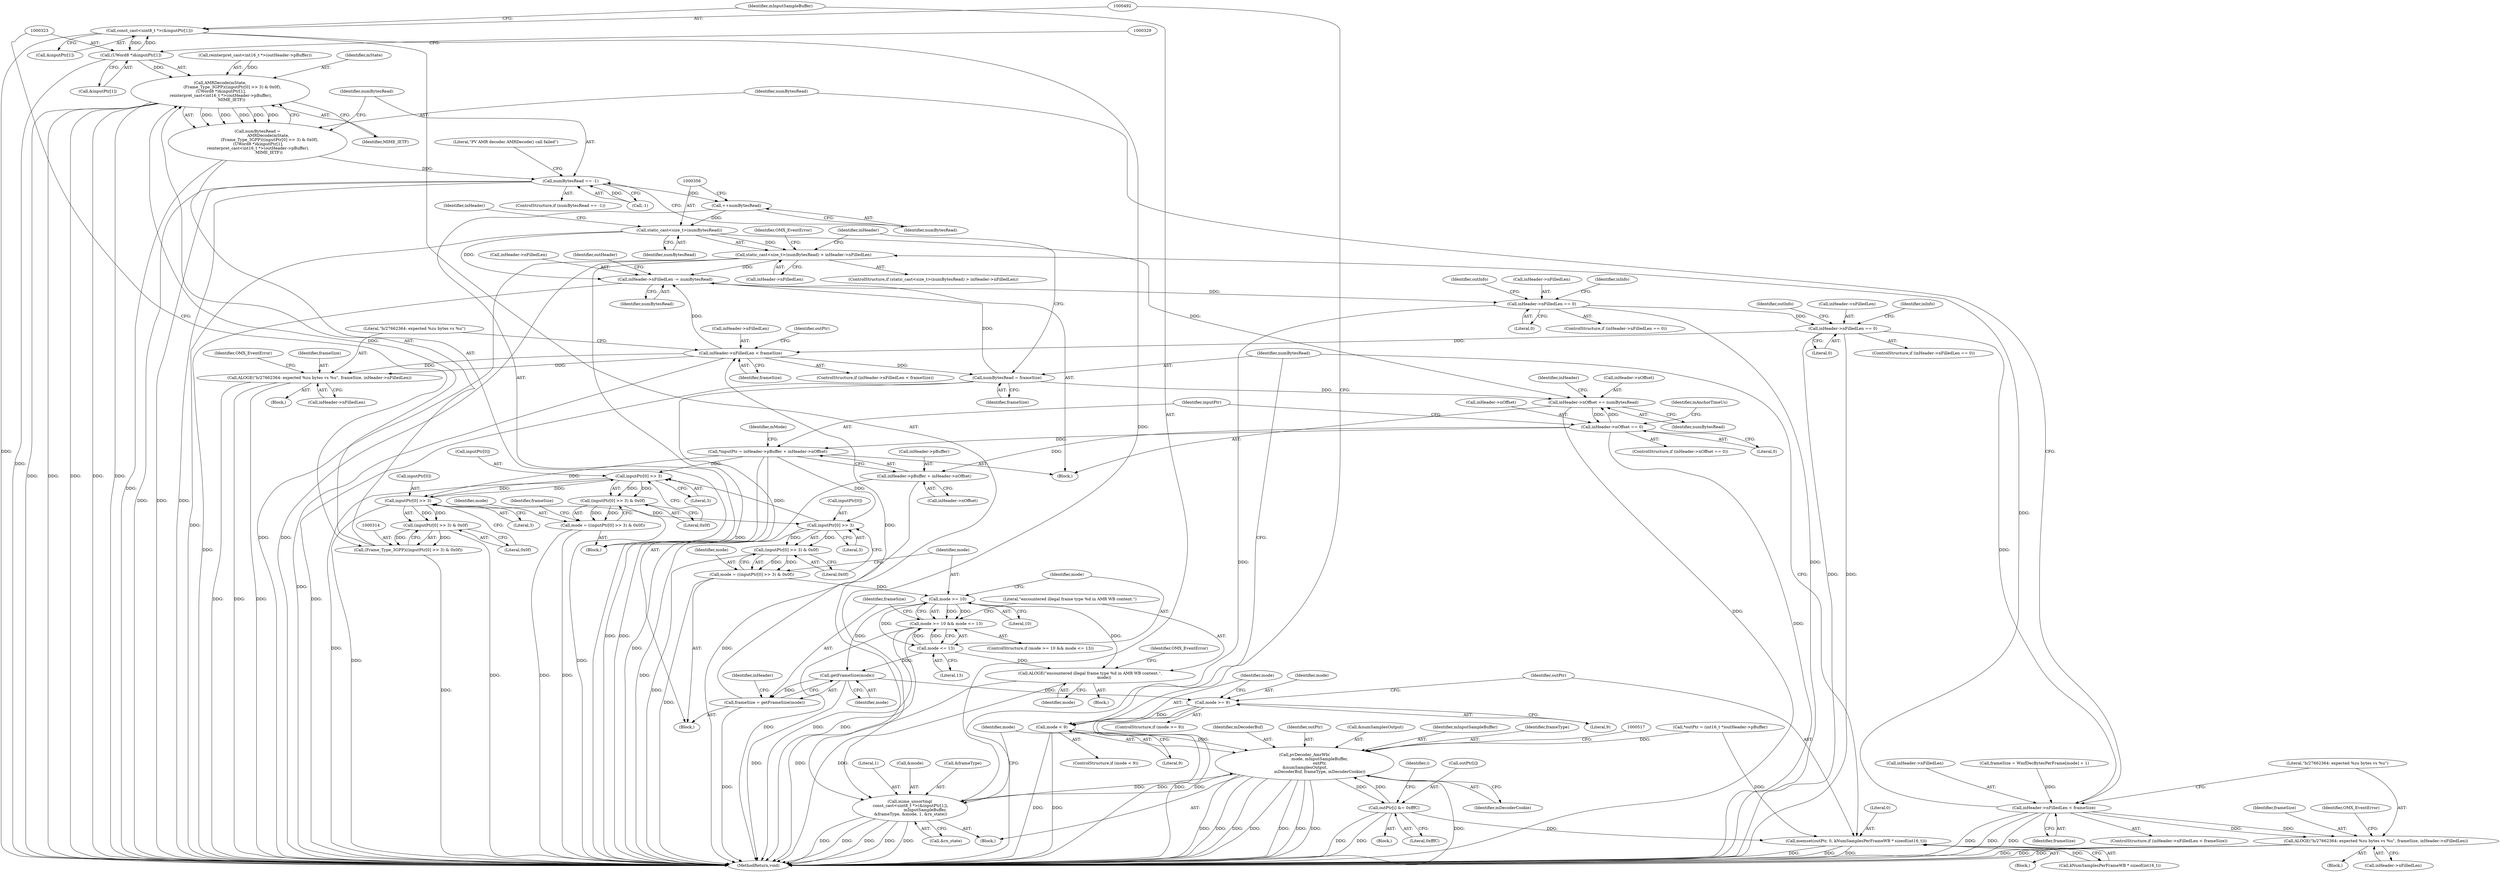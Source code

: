 digraph "0_Android_65756b4082cd79a2d99b2ccb5b392291fd53703f@array" {
"1000491" [label="(Call,const_cast<uint8_t *>(&inputPtr[1]))"];
"1000322" [label="(Call,(UWord8 *)&inputPtr[1])"];
"1000491" [label="(Call,const_cast<uint8_t *>(&inputPtr[1]))"];
"1000311" [label="(Call,AMRDecode(mState,\n                   (Frame_Type_3GPP)((inputPtr[0] >> 3) & 0x0f),\n (UWord8 *)&inputPtr[1],\n reinterpret_cast<int16_t *>(outHeader->pBuffer),\n                  MIME_IETF))"];
"1000309" [label="(Call,numBytesRead =\n                 AMRDecode(mState,\n                   (Frame_Type_3GPP)((inputPtr[0] >> 3) & 0x0f),\n (UWord8 *)&inputPtr[1],\n reinterpret_cast<int16_t *>(outHeader->pBuffer),\n                  MIME_IETF))"];
"1000335" [label="(Call,numBytesRead == -1)"];
"1000351" [label="(Call,++numBytesRead)"];
"1000355" [label="(Call,static_cast<size_t>(numBytesRead))"];
"1000354" [label="(Call,static_cast<size_t>(numBytesRead) > inHeader->nFilledLen)"];
"1000546" [label="(Call,inHeader->nFilledLen -= numBytesRead)"];
"1000593" [label="(Call,inHeader->nFilledLen == 0)"];
"1000144" [label="(Call,inHeader->nFilledLen == 0)"];
"1000288" [label="(Call,inHeader->nFilledLen < frameSize)"];
"1000294" [label="(Call,ALOGE(\"b/27662364: expected %zu bytes vs %u\", frameSize, inHeader->nFilledLen))"];
"1000441" [label="(Call,inHeader->nFilledLen < frameSize)"];
"1000447" [label="(Call,ALOGE(\"b/27662364: expected %zu bytes vs %u\", frameSize, inHeader->nFilledLen))"];
"1000538" [label="(Call,numBytesRead = frameSize)"];
"1000541" [label="(Call,inHeader->nOffset += numBytesRead)"];
"1000208" [label="(Call,inHeader->nOffset == 0)"];
"1000223" [label="(Call,*inputPtr = inHeader->pBuffer + inHeader->nOffset)"];
"1000273" [label="(Call,inputPtr[0] >> 3)"];
"1000272" [label="(Call,(inputPtr[0] >> 3) & 0x0f)"];
"1000270" [label="(Call,mode = ((inputPtr[0] >> 3) & 0x0f))"];
"1000316" [label="(Call,inputPtr[0] >> 3)"];
"1000315" [label="(Call,(inputPtr[0] >> 3) & 0x0f)"];
"1000313" [label="(Call,(Frame_Type_3GPP)((inputPtr[0] >> 3) & 0x0f))"];
"1000408" [label="(Call,inputPtr[0] >> 3)"];
"1000407" [label="(Call,(inputPtr[0] >> 3) & 0x0f)"];
"1000405" [label="(Call,mode = ((inputPtr[0] >> 3) & 0x0f))"];
"1000416" [label="(Call,mode >= 10)"];
"1000415" [label="(Call,mode >= 10 && mode <= 13)"];
"1000419" [label="(Call,mode <= 13)"];
"1000423" [label="(Call,ALOGE(\"encountered illegal frame type %d in AMR WB content.\",\n                      mode))"];
"1000438" [label="(Call,getFrameSize(mode))"];
"1000436" [label="(Call,frameSize = getFrameSize(mode))"];
"1000471" [label="(Call,mode >= 9)"];
"1000484" [label="(Call,mode < 9)"];
"1000506" [label="(Call,pvDecoder_AmrWb(\n                        mode, mInputSampleBuffer,\n                        outPtr,\n &numSamplesOutput,\n                        mDecoderBuf, frameType, mDecoderCookie))"];
"1000490" [label="(Call,mime_unsorting(\n const_cast<uint8_t *>(&inputPtr[1]),\n                        mInputSampleBuffer,\n &frameType, &mode, 1, &rx_state))"];
"1000533" [label="(Call,outPtr[i] &= 0xfffC)"];
"1000475" [label="(Call,memset(outPtr, 0, kNumSamplesPerFrameWB * sizeof(int16_t)))"];
"1000225" [label="(Call,inHeader->pBuffer + inHeader->nOffset)"];
"1000512" [label="(Identifier,mDecoderBuf)"];
"1000445" [label="(Identifier,frameSize)"];
"1000223" [label="(Call,*inputPtr = inHeader->pBuffer + inHeader->nOffset)"];
"1000532" [label="(Block,)"];
"1000143" [label="(ControlStructure,if (inHeader->nFilledLen == 0))"];
"1000440" [label="(ControlStructure,if (inHeader->nFilledLen < frameSize))"];
"1000296" [label="(Identifier,frameSize)"];
"1000485" [label="(Identifier,mode)"];
"1000311" [label="(Call,AMRDecode(mState,\n                   (Frame_Type_3GPP)((inputPtr[0] >> 3) & 0x0f),\n (UWord8 *)&inputPtr[1],\n reinterpret_cast<int16_t *>(outHeader->pBuffer),\n                  MIME_IETF))"];
"1000324" [label="(Call,&inputPtr[1])"];
"1000162" [label="(Identifier,outInfo)"];
"1000272" [label="(Call,(inputPtr[0] >> 3) & 0x0f)"];
"1000594" [label="(Call,inHeader->nFilledLen)"];
"1000484" [label="(Call,mode < 9)"];
"1000531" [label="(Identifier,i)"];
"1000408" [label="(Call,inputPtr[0] >> 3)"];
"1000487" [label="(Block,)"];
"1000417" [label="(Identifier,mode)"];
"1000351" [label="(Call,++numBytesRead)"];
"1000212" [label="(Literal,0)"];
"1000537" [label="(Literal,0xfffC)"];
"1000547" [label="(Call,inHeader->nFilledLen)"];
"1000407" [label="(Call,(inputPtr[0] >> 3) & 0x0f)"];
"1000287" [label="(ControlStructure,if (inHeader->nFilledLen < frameSize))"];
"1000334" [label="(ControlStructure,if (numBytesRead == -1))"];
"1000144" [label="(Call,inHeader->nFilledLen == 0)"];
"1000406" [label="(Identifier,mode)"];
"1000491" [label="(Call,const_cast<uint8_t *>(&inputPtr[1]))"];
"1000317" [label="(Call,inputPtr[0])"];
"1000273" [label="(Call,inputPtr[0] >> 3)"];
"1000335" [label="(Call,numBytesRead == -1)"];
"1000546" [label="(Call,inHeader->nFilledLen -= numBytesRead)"];
"1000207" [label="(ControlStructure,if (inHeader->nOffset == 0))"];
"1000274" [label="(Call,inputPtr[0])"];
"1000548" [label="(Identifier,inHeader)"];
"1000280" [label="(Call,frameSize = WmfDecBytesPerFrame[mode] + 1)"];
"1000288" [label="(Call,inHeader->nFilledLen < frameSize)"];
"1000281" [label="(Identifier,frameSize)"];
"1000413" [label="(Literal,0x0f)"];
"1000131" [label="(Block,)"];
"1000226" [label="(Call,inHeader->pBuffer)"];
"1000506" [label="(Call,pvDecoder_AmrWb(\n                        mode, mInputSampleBuffer,\n                        outPtr,\n &numSamplesOutput,\n                        mDecoderBuf, frameType, mDecoderCookie))"];
"1000427" [label="(Identifier,OMX_EventError)"];
"1000534" [label="(Call,outPtr[i])"];
"1000502" [label="(Literal,1)"];
"1000337" [label="(Call,-1)"];
"1000497" [label="(Identifier,mInputSampleBuffer)"];
"1000509" [label="(Identifier,outPtr)"];
"1000357" [label="(Identifier,numBytesRead)"];
"1000320" [label="(Literal,3)"];
"1000463" [label="(Call,*outPtr = (int16_t *)outHeader->pBuffer)"];
"1000474" [label="(Block,)"];
"1000322" [label="(Call,(UWord8 *)&inputPtr[1])"];
"1000425" [label="(Identifier,mode)"];
"1000421" [label="(Literal,13)"];
"1000354" [label="(Call,static_cast<size_t>(numBytesRead) > inHeader->nFilledLen)"];
"1000271" [label="(Identifier,mode)"];
"1000415" [label="(Call,mode >= 10 && mode <= 13)"];
"1000316" [label="(Call,inputPtr[0] >> 3)"];
"1000500" [label="(Call,&mode)"];
"1000229" [label="(Call,inHeader->nOffset)"];
"1000225" [label="(Call,inHeader->pBuffer + inHeader->nOffset)"];
"1000292" [label="(Identifier,frameSize)"];
"1000416" [label="(Call,mode >= 10)"];
"1000215" [label="(Identifier,mAnchorTimeUs)"];
"1000437" [label="(Identifier,frameSize)"];
"1000510" [label="(Call,&numSamplesOutput)"];
"1000538" [label="(Call,numBytesRead = frameSize)"];
"1000472" [label="(Identifier,mode)"];
"1000295" [label="(Literal,\"b/27662364: expected %zu bytes vs %u\")"];
"1000148" [label="(Literal,0)"];
"1000409" [label="(Call,inputPtr[0])"];
"1000208" [label="(Call,inHeader->nOffset == 0)"];
"1000450" [label="(Call,inHeader->nFilledLen)"];
"1000270" [label="(Call,mode = ((inputPtr[0] >> 3) & 0x0f))"];
"1000352" [label="(Identifier,numBytesRead)"];
"1000541" [label="(Call,inHeader->nOffset += numBytesRead)"];
"1000353" [label="(ControlStructure,if (static_cast<size_t>(numBytesRead) > inHeader->nFilledLen))"];
"1000601" [label="(Identifier,inInfo)"];
"1000420" [label="(Identifier,mode)"];
"1000145" [label="(Call,inHeader->nFilledLen)"];
"1000309" [label="(Call,numBytesRead =\n                 AMRDecode(mState,\n                   (Frame_Type_3GPP)((inputPtr[0] >> 3) & 0x0f),\n (UWord8 *)&inputPtr[1],\n reinterpret_cast<int16_t *>(outHeader->pBuffer),\n                  MIME_IETF))"];
"1000475" [label="(Call,memset(outPtr, 0, kNumSamplesPerFrameWB * sizeof(int16_t)))"];
"1000237" [label="(Block,)"];
"1000478" [label="(Call,kNumSamplesPerFrameWB * sizeof(int16_t))"];
"1000423" [label="(Call,ALOGE(\"encountered illegal frame type %d in AMR WB content.\",\n                      mode))"];
"1000514" [label="(Identifier,mDecoderCookie)"];
"1000476" [label="(Identifier,outPtr)"];
"1000631" [label="(MethodReturn,void)"];
"1000336" [label="(Identifier,numBytesRead)"];
"1000454" [label="(Identifier,OMX_EventError)"];
"1000539" [label="(Identifier,numBytesRead)"];
"1000333" [label="(Identifier,MIME_IETF)"];
"1000446" [label="(Block,)"];
"1000593" [label="(Call,inHeader->nFilledLen == 0)"];
"1000412" [label="(Literal,3)"];
"1000418" [label="(Literal,10)"];
"1000209" [label="(Call,inHeader->nOffset)"];
"1000359" [label="(Identifier,inHeader)"];
"1000543" [label="(Identifier,inHeader)"];
"1000363" [label="(Identifier,OMX_EventError)"];
"1000508" [label="(Identifier,mInputSampleBuffer)"];
"1000422" [label="(Block,)"];
"1000483" [label="(ControlStructure,if (mode < 9))"];
"1000372" [label="(Block,)"];
"1000513" [label="(Identifier,frameType)"];
"1000477" [label="(Literal,0)"];
"1000277" [label="(Literal,3)"];
"1000550" [label="(Identifier,numBytesRead)"];
"1000449" [label="(Identifier,frameSize)"];
"1000507" [label="(Identifier,mode)"];
"1000503" [label="(Call,&rx_state)"];
"1000471" [label="(Call,mode >= 9)"];
"1000297" [label="(Call,inHeader->nFilledLen)"];
"1000592" [label="(ControlStructure,if (inHeader->nFilledLen == 0))"];
"1000439" [label="(Identifier,mode)"];
"1000441" [label="(Call,inHeader->nFilledLen < frameSize)"];
"1000493" [label="(Call,&inputPtr[1])"];
"1000235" [label="(Identifier,mMode)"];
"1000289" [label="(Call,inHeader->nFilledLen)"];
"1000315" [label="(Call,(inputPtr[0] >> 3) & 0x0f)"];
"1000442" [label="(Call,inHeader->nFilledLen)"];
"1000310" [label="(Identifier,numBytesRead)"];
"1000301" [label="(Identifier,OMX_EventError)"];
"1000470" [label="(ControlStructure,if (mode >= 9))"];
"1000313" [label="(Call,(Frame_Type_3GPP)((inputPtr[0] >> 3) & 0x0f))"];
"1000152" [label="(Identifier,inInfo)"];
"1000443" [label="(Identifier,inHeader)"];
"1000224" [label="(Identifier,inputPtr)"];
"1000464" [label="(Identifier,outPtr)"];
"1000321" [label="(Literal,0x0f)"];
"1000447" [label="(Call,ALOGE(\"b/27662364: expected %zu bytes vs %u\", frameSize, inHeader->nFilledLen))"];
"1000540" [label="(Identifier,frameSize)"];
"1000358" [label="(Call,inHeader->nFilledLen)"];
"1000616" [label="(Identifier,outInfo)"];
"1000405" [label="(Call,mode = ((inputPtr[0] >> 3) & 0x0f))"];
"1000436" [label="(Call,frameSize = getFrameSize(mode))"];
"1000414" [label="(ControlStructure,if (mode >= 10 && mode <= 13))"];
"1000533" [label="(Call,outPtr[i] &= 0xfffC)"];
"1000490" [label="(Call,mime_unsorting(\n const_cast<uint8_t *>(&inputPtr[1]),\n                        mInputSampleBuffer,\n &frameType, &mode, 1, &rx_state))"];
"1000438" [label="(Call,getFrameSize(mode))"];
"1000498" [label="(Call,&frameType)"];
"1000278" [label="(Literal,0x0f)"];
"1000328" [label="(Call,reinterpret_cast<int16_t *>(outHeader->pBuffer))"];
"1000294" [label="(Call,ALOGE(\"b/27662364: expected %zu bytes vs %u\", frameSize, inHeader->nFilledLen))"];
"1000355" [label="(Call,static_cast<size_t>(numBytesRead))"];
"1000545" [label="(Identifier,numBytesRead)"];
"1000419" [label="(Call,mode <= 13)"];
"1000473" [label="(Literal,9)"];
"1000341" [label="(Literal,\"PV AMR decoder AMRDecode() call failed\")"];
"1000553" [label="(Identifier,outHeader)"];
"1000597" [label="(Literal,0)"];
"1000542" [label="(Call,inHeader->nOffset)"];
"1000293" [label="(Block,)"];
"1000486" [label="(Literal,9)"];
"1000312" [label="(Identifier,mState)"];
"1000424" [label="(Literal,\"encountered illegal frame type %d in AMR WB content.\")"];
"1000448" [label="(Literal,\"b/27662364: expected %zu bytes vs %u\")"];
"1000491" -> "1000490"  [label="AST: "];
"1000491" -> "1000493"  [label="CFG: "];
"1000492" -> "1000491"  [label="AST: "];
"1000493" -> "1000491"  [label="AST: "];
"1000497" -> "1000491"  [label="CFG: "];
"1000491" -> "1000631"  [label="DDG: "];
"1000491" -> "1000322"  [label="DDG: "];
"1000491" -> "1000490"  [label="DDG: "];
"1000322" -> "1000491"  [label="DDG: "];
"1000322" -> "1000311"  [label="AST: "];
"1000322" -> "1000324"  [label="CFG: "];
"1000323" -> "1000322"  [label="AST: "];
"1000324" -> "1000322"  [label="AST: "];
"1000329" -> "1000322"  [label="CFG: "];
"1000322" -> "1000631"  [label="DDG: "];
"1000322" -> "1000311"  [label="DDG: "];
"1000311" -> "1000309"  [label="AST: "];
"1000311" -> "1000333"  [label="CFG: "];
"1000312" -> "1000311"  [label="AST: "];
"1000313" -> "1000311"  [label="AST: "];
"1000328" -> "1000311"  [label="AST: "];
"1000333" -> "1000311"  [label="AST: "];
"1000309" -> "1000311"  [label="CFG: "];
"1000311" -> "1000631"  [label="DDG: "];
"1000311" -> "1000631"  [label="DDG: "];
"1000311" -> "1000631"  [label="DDG: "];
"1000311" -> "1000631"  [label="DDG: "];
"1000311" -> "1000631"  [label="DDG: "];
"1000311" -> "1000309"  [label="DDG: "];
"1000311" -> "1000309"  [label="DDG: "];
"1000311" -> "1000309"  [label="DDG: "];
"1000311" -> "1000309"  [label="DDG: "];
"1000311" -> "1000309"  [label="DDG: "];
"1000313" -> "1000311"  [label="DDG: "];
"1000328" -> "1000311"  [label="DDG: "];
"1000309" -> "1000237"  [label="AST: "];
"1000310" -> "1000309"  [label="AST: "];
"1000336" -> "1000309"  [label="CFG: "];
"1000309" -> "1000631"  [label="DDG: "];
"1000309" -> "1000335"  [label="DDG: "];
"1000335" -> "1000334"  [label="AST: "];
"1000335" -> "1000337"  [label="CFG: "];
"1000336" -> "1000335"  [label="AST: "];
"1000337" -> "1000335"  [label="AST: "];
"1000341" -> "1000335"  [label="CFG: "];
"1000352" -> "1000335"  [label="CFG: "];
"1000335" -> "1000631"  [label="DDG: "];
"1000335" -> "1000631"  [label="DDG: "];
"1000335" -> "1000631"  [label="DDG: "];
"1000337" -> "1000335"  [label="DDG: "];
"1000335" -> "1000351"  [label="DDG: "];
"1000351" -> "1000237"  [label="AST: "];
"1000351" -> "1000352"  [label="CFG: "];
"1000352" -> "1000351"  [label="AST: "];
"1000356" -> "1000351"  [label="CFG: "];
"1000351" -> "1000355"  [label="DDG: "];
"1000355" -> "1000354"  [label="AST: "];
"1000355" -> "1000357"  [label="CFG: "];
"1000356" -> "1000355"  [label="AST: "];
"1000357" -> "1000355"  [label="AST: "];
"1000359" -> "1000355"  [label="CFG: "];
"1000355" -> "1000631"  [label="DDG: "];
"1000355" -> "1000354"  [label="DDG: "];
"1000355" -> "1000541"  [label="DDG: "];
"1000355" -> "1000546"  [label="DDG: "];
"1000354" -> "1000353"  [label="AST: "];
"1000354" -> "1000358"  [label="CFG: "];
"1000358" -> "1000354"  [label="AST: "];
"1000363" -> "1000354"  [label="CFG: "];
"1000543" -> "1000354"  [label="CFG: "];
"1000354" -> "1000631"  [label="DDG: "];
"1000354" -> "1000631"  [label="DDG: "];
"1000354" -> "1000631"  [label="DDG: "];
"1000288" -> "1000354"  [label="DDG: "];
"1000354" -> "1000546"  [label="DDG: "];
"1000546" -> "1000131"  [label="AST: "];
"1000546" -> "1000550"  [label="CFG: "];
"1000547" -> "1000546"  [label="AST: "];
"1000550" -> "1000546"  [label="AST: "];
"1000553" -> "1000546"  [label="CFG: "];
"1000546" -> "1000631"  [label="DDG: "];
"1000538" -> "1000546"  [label="DDG: "];
"1000441" -> "1000546"  [label="DDG: "];
"1000546" -> "1000593"  [label="DDG: "];
"1000593" -> "1000592"  [label="AST: "];
"1000593" -> "1000597"  [label="CFG: "];
"1000594" -> "1000593"  [label="AST: "];
"1000597" -> "1000593"  [label="AST: "];
"1000601" -> "1000593"  [label="CFG: "];
"1000616" -> "1000593"  [label="CFG: "];
"1000593" -> "1000631"  [label="DDG: "];
"1000593" -> "1000631"  [label="DDG: "];
"1000593" -> "1000144"  [label="DDG: "];
"1000144" -> "1000143"  [label="AST: "];
"1000144" -> "1000148"  [label="CFG: "];
"1000145" -> "1000144"  [label="AST: "];
"1000148" -> "1000144"  [label="AST: "];
"1000152" -> "1000144"  [label="CFG: "];
"1000162" -> "1000144"  [label="CFG: "];
"1000144" -> "1000631"  [label="DDG: "];
"1000144" -> "1000631"  [label="DDG: "];
"1000144" -> "1000288"  [label="DDG: "];
"1000144" -> "1000441"  [label="DDG: "];
"1000288" -> "1000287"  [label="AST: "];
"1000288" -> "1000292"  [label="CFG: "];
"1000289" -> "1000288"  [label="AST: "];
"1000292" -> "1000288"  [label="AST: "];
"1000295" -> "1000288"  [label="CFG: "];
"1000310" -> "1000288"  [label="CFG: "];
"1000288" -> "1000631"  [label="DDG: "];
"1000288" -> "1000631"  [label="DDG: "];
"1000288" -> "1000631"  [label="DDG: "];
"1000280" -> "1000288"  [label="DDG: "];
"1000288" -> "1000294"  [label="DDG: "];
"1000288" -> "1000294"  [label="DDG: "];
"1000294" -> "1000293"  [label="AST: "];
"1000294" -> "1000297"  [label="CFG: "];
"1000295" -> "1000294"  [label="AST: "];
"1000296" -> "1000294"  [label="AST: "];
"1000297" -> "1000294"  [label="AST: "];
"1000301" -> "1000294"  [label="CFG: "];
"1000294" -> "1000631"  [label="DDG: "];
"1000294" -> "1000631"  [label="DDG: "];
"1000294" -> "1000631"  [label="DDG: "];
"1000441" -> "1000440"  [label="AST: "];
"1000441" -> "1000445"  [label="CFG: "];
"1000442" -> "1000441"  [label="AST: "];
"1000445" -> "1000441"  [label="AST: "];
"1000448" -> "1000441"  [label="CFG: "];
"1000464" -> "1000441"  [label="CFG: "];
"1000441" -> "1000631"  [label="DDG: "];
"1000436" -> "1000441"  [label="DDG: "];
"1000441" -> "1000447"  [label="DDG: "];
"1000441" -> "1000447"  [label="DDG: "];
"1000441" -> "1000538"  [label="DDG: "];
"1000447" -> "1000446"  [label="AST: "];
"1000447" -> "1000450"  [label="CFG: "];
"1000448" -> "1000447"  [label="AST: "];
"1000449" -> "1000447"  [label="AST: "];
"1000450" -> "1000447"  [label="AST: "];
"1000454" -> "1000447"  [label="CFG: "];
"1000447" -> "1000631"  [label="DDG: "];
"1000447" -> "1000631"  [label="DDG: "];
"1000447" -> "1000631"  [label="DDG: "];
"1000538" -> "1000372"  [label="AST: "];
"1000538" -> "1000540"  [label="CFG: "];
"1000539" -> "1000538"  [label="AST: "];
"1000540" -> "1000538"  [label="AST: "];
"1000543" -> "1000538"  [label="CFG: "];
"1000538" -> "1000631"  [label="DDG: "];
"1000538" -> "1000541"  [label="DDG: "];
"1000541" -> "1000131"  [label="AST: "];
"1000541" -> "1000545"  [label="CFG: "];
"1000542" -> "1000541"  [label="AST: "];
"1000545" -> "1000541"  [label="AST: "];
"1000548" -> "1000541"  [label="CFG: "];
"1000541" -> "1000631"  [label="DDG: "];
"1000541" -> "1000208"  [label="DDG: "];
"1000208" -> "1000541"  [label="DDG: "];
"1000208" -> "1000207"  [label="AST: "];
"1000208" -> "1000212"  [label="CFG: "];
"1000209" -> "1000208"  [label="AST: "];
"1000212" -> "1000208"  [label="AST: "];
"1000215" -> "1000208"  [label="CFG: "];
"1000224" -> "1000208"  [label="CFG: "];
"1000208" -> "1000631"  [label="DDG: "];
"1000208" -> "1000223"  [label="DDG: "];
"1000208" -> "1000225"  [label="DDG: "];
"1000223" -> "1000131"  [label="AST: "];
"1000223" -> "1000225"  [label="CFG: "];
"1000224" -> "1000223"  [label="AST: "];
"1000225" -> "1000223"  [label="AST: "];
"1000235" -> "1000223"  [label="CFG: "];
"1000223" -> "1000631"  [label="DDG: "];
"1000223" -> "1000631"  [label="DDG: "];
"1000223" -> "1000273"  [label="DDG: "];
"1000223" -> "1000316"  [label="DDG: "];
"1000223" -> "1000408"  [label="DDG: "];
"1000273" -> "1000272"  [label="AST: "];
"1000273" -> "1000277"  [label="CFG: "];
"1000274" -> "1000273"  [label="AST: "];
"1000277" -> "1000273"  [label="AST: "];
"1000278" -> "1000273"  [label="CFG: "];
"1000273" -> "1000631"  [label="DDG: "];
"1000273" -> "1000272"  [label="DDG: "];
"1000273" -> "1000272"  [label="DDG: "];
"1000408" -> "1000273"  [label="DDG: "];
"1000316" -> "1000273"  [label="DDG: "];
"1000273" -> "1000316"  [label="DDG: "];
"1000272" -> "1000270"  [label="AST: "];
"1000272" -> "1000278"  [label="CFG: "];
"1000278" -> "1000272"  [label="AST: "];
"1000270" -> "1000272"  [label="CFG: "];
"1000272" -> "1000631"  [label="DDG: "];
"1000272" -> "1000270"  [label="DDG: "];
"1000272" -> "1000270"  [label="DDG: "];
"1000270" -> "1000237"  [label="AST: "];
"1000271" -> "1000270"  [label="AST: "];
"1000281" -> "1000270"  [label="CFG: "];
"1000270" -> "1000631"  [label="DDG: "];
"1000270" -> "1000631"  [label="DDG: "];
"1000316" -> "1000315"  [label="AST: "];
"1000316" -> "1000320"  [label="CFG: "];
"1000317" -> "1000316"  [label="AST: "];
"1000320" -> "1000316"  [label="AST: "];
"1000321" -> "1000316"  [label="CFG: "];
"1000316" -> "1000631"  [label="DDG: "];
"1000316" -> "1000315"  [label="DDG: "];
"1000316" -> "1000315"  [label="DDG: "];
"1000316" -> "1000408"  [label="DDG: "];
"1000315" -> "1000313"  [label="AST: "];
"1000315" -> "1000321"  [label="CFG: "];
"1000321" -> "1000315"  [label="AST: "];
"1000313" -> "1000315"  [label="CFG: "];
"1000315" -> "1000631"  [label="DDG: "];
"1000315" -> "1000313"  [label="DDG: "];
"1000315" -> "1000313"  [label="DDG: "];
"1000314" -> "1000313"  [label="AST: "];
"1000323" -> "1000313"  [label="CFG: "];
"1000313" -> "1000631"  [label="DDG: "];
"1000408" -> "1000407"  [label="AST: "];
"1000408" -> "1000412"  [label="CFG: "];
"1000409" -> "1000408"  [label="AST: "];
"1000412" -> "1000408"  [label="AST: "];
"1000413" -> "1000408"  [label="CFG: "];
"1000408" -> "1000631"  [label="DDG: "];
"1000408" -> "1000407"  [label="DDG: "];
"1000408" -> "1000407"  [label="DDG: "];
"1000407" -> "1000405"  [label="AST: "];
"1000407" -> "1000413"  [label="CFG: "];
"1000413" -> "1000407"  [label="AST: "];
"1000405" -> "1000407"  [label="CFG: "];
"1000407" -> "1000631"  [label="DDG: "];
"1000407" -> "1000405"  [label="DDG: "];
"1000407" -> "1000405"  [label="DDG: "];
"1000405" -> "1000372"  [label="AST: "];
"1000406" -> "1000405"  [label="AST: "];
"1000417" -> "1000405"  [label="CFG: "];
"1000405" -> "1000631"  [label="DDG: "];
"1000405" -> "1000416"  [label="DDG: "];
"1000416" -> "1000415"  [label="AST: "];
"1000416" -> "1000418"  [label="CFG: "];
"1000417" -> "1000416"  [label="AST: "];
"1000418" -> "1000416"  [label="AST: "];
"1000420" -> "1000416"  [label="CFG: "];
"1000415" -> "1000416"  [label="CFG: "];
"1000416" -> "1000415"  [label="DDG: "];
"1000416" -> "1000415"  [label="DDG: "];
"1000416" -> "1000419"  [label="DDG: "];
"1000416" -> "1000423"  [label="DDG: "];
"1000416" -> "1000438"  [label="DDG: "];
"1000415" -> "1000414"  [label="AST: "];
"1000415" -> "1000419"  [label="CFG: "];
"1000419" -> "1000415"  [label="AST: "];
"1000424" -> "1000415"  [label="CFG: "];
"1000437" -> "1000415"  [label="CFG: "];
"1000415" -> "1000631"  [label="DDG: "];
"1000415" -> "1000631"  [label="DDG: "];
"1000415" -> "1000631"  [label="DDG: "];
"1000419" -> "1000415"  [label="DDG: "];
"1000419" -> "1000415"  [label="DDG: "];
"1000419" -> "1000421"  [label="CFG: "];
"1000420" -> "1000419"  [label="AST: "];
"1000421" -> "1000419"  [label="AST: "];
"1000419" -> "1000423"  [label="DDG: "];
"1000419" -> "1000438"  [label="DDG: "];
"1000423" -> "1000422"  [label="AST: "];
"1000423" -> "1000425"  [label="CFG: "];
"1000424" -> "1000423"  [label="AST: "];
"1000425" -> "1000423"  [label="AST: "];
"1000427" -> "1000423"  [label="CFG: "];
"1000423" -> "1000631"  [label="DDG: "];
"1000423" -> "1000631"  [label="DDG: "];
"1000438" -> "1000436"  [label="AST: "];
"1000438" -> "1000439"  [label="CFG: "];
"1000439" -> "1000438"  [label="AST: "];
"1000436" -> "1000438"  [label="CFG: "];
"1000438" -> "1000631"  [label="DDG: "];
"1000438" -> "1000436"  [label="DDG: "];
"1000438" -> "1000471"  [label="DDG: "];
"1000436" -> "1000372"  [label="AST: "];
"1000437" -> "1000436"  [label="AST: "];
"1000443" -> "1000436"  [label="CFG: "];
"1000436" -> "1000631"  [label="DDG: "];
"1000471" -> "1000470"  [label="AST: "];
"1000471" -> "1000473"  [label="CFG: "];
"1000472" -> "1000471"  [label="AST: "];
"1000473" -> "1000471"  [label="AST: "];
"1000476" -> "1000471"  [label="CFG: "];
"1000485" -> "1000471"  [label="CFG: "];
"1000471" -> "1000631"  [label="DDG: "];
"1000471" -> "1000631"  [label="DDG: "];
"1000471" -> "1000484"  [label="DDG: "];
"1000484" -> "1000483"  [label="AST: "];
"1000484" -> "1000486"  [label="CFG: "];
"1000485" -> "1000484"  [label="AST: "];
"1000486" -> "1000484"  [label="AST: "];
"1000492" -> "1000484"  [label="CFG: "];
"1000539" -> "1000484"  [label="CFG: "];
"1000484" -> "1000631"  [label="DDG: "];
"1000484" -> "1000631"  [label="DDG: "];
"1000484" -> "1000506"  [label="DDG: "];
"1000506" -> "1000487"  [label="AST: "];
"1000506" -> "1000514"  [label="CFG: "];
"1000507" -> "1000506"  [label="AST: "];
"1000508" -> "1000506"  [label="AST: "];
"1000509" -> "1000506"  [label="AST: "];
"1000510" -> "1000506"  [label="AST: "];
"1000512" -> "1000506"  [label="AST: "];
"1000513" -> "1000506"  [label="AST: "];
"1000514" -> "1000506"  [label="AST: "];
"1000517" -> "1000506"  [label="CFG: "];
"1000506" -> "1000631"  [label="DDG: "];
"1000506" -> "1000631"  [label="DDG: "];
"1000506" -> "1000631"  [label="DDG: "];
"1000506" -> "1000631"  [label="DDG: "];
"1000506" -> "1000631"  [label="DDG: "];
"1000506" -> "1000631"  [label="DDG: "];
"1000506" -> "1000631"  [label="DDG: "];
"1000506" -> "1000631"  [label="DDG: "];
"1000506" -> "1000490"  [label="DDG: "];
"1000490" -> "1000506"  [label="DDG: "];
"1000463" -> "1000506"  [label="DDG: "];
"1000533" -> "1000506"  [label="DDG: "];
"1000506" -> "1000533"  [label="DDG: "];
"1000490" -> "1000487"  [label="AST: "];
"1000490" -> "1000503"  [label="CFG: "];
"1000497" -> "1000490"  [label="AST: "];
"1000498" -> "1000490"  [label="AST: "];
"1000500" -> "1000490"  [label="AST: "];
"1000502" -> "1000490"  [label="AST: "];
"1000503" -> "1000490"  [label="AST: "];
"1000507" -> "1000490"  [label="CFG: "];
"1000490" -> "1000631"  [label="DDG: "];
"1000490" -> "1000631"  [label="DDG: "];
"1000490" -> "1000631"  [label="DDG: "];
"1000490" -> "1000631"  [label="DDG: "];
"1000490" -> "1000631"  [label="DDG: "];
"1000533" -> "1000532"  [label="AST: "];
"1000533" -> "1000537"  [label="CFG: "];
"1000534" -> "1000533"  [label="AST: "];
"1000537" -> "1000533"  [label="AST: "];
"1000531" -> "1000533"  [label="CFG: "];
"1000533" -> "1000631"  [label="DDG: "];
"1000533" -> "1000631"  [label="DDG: "];
"1000533" -> "1000475"  [label="DDG: "];
"1000475" -> "1000474"  [label="AST: "];
"1000475" -> "1000478"  [label="CFG: "];
"1000476" -> "1000475"  [label="AST: "];
"1000477" -> "1000475"  [label="AST: "];
"1000478" -> "1000475"  [label="AST: "];
"1000539" -> "1000475"  [label="CFG: "];
"1000475" -> "1000631"  [label="DDG: "];
"1000475" -> "1000631"  [label="DDG: "];
"1000475" -> "1000631"  [label="DDG: "];
"1000463" -> "1000475"  [label="DDG: "];
"1000478" -> "1000475"  [label="DDG: "];
"1000225" -> "1000229"  [label="CFG: "];
"1000226" -> "1000225"  [label="AST: "];
"1000229" -> "1000225"  [label="AST: "];
"1000225" -> "1000631"  [label="DDG: "];
"1000225" -> "1000631"  [label="DDG: "];
}
